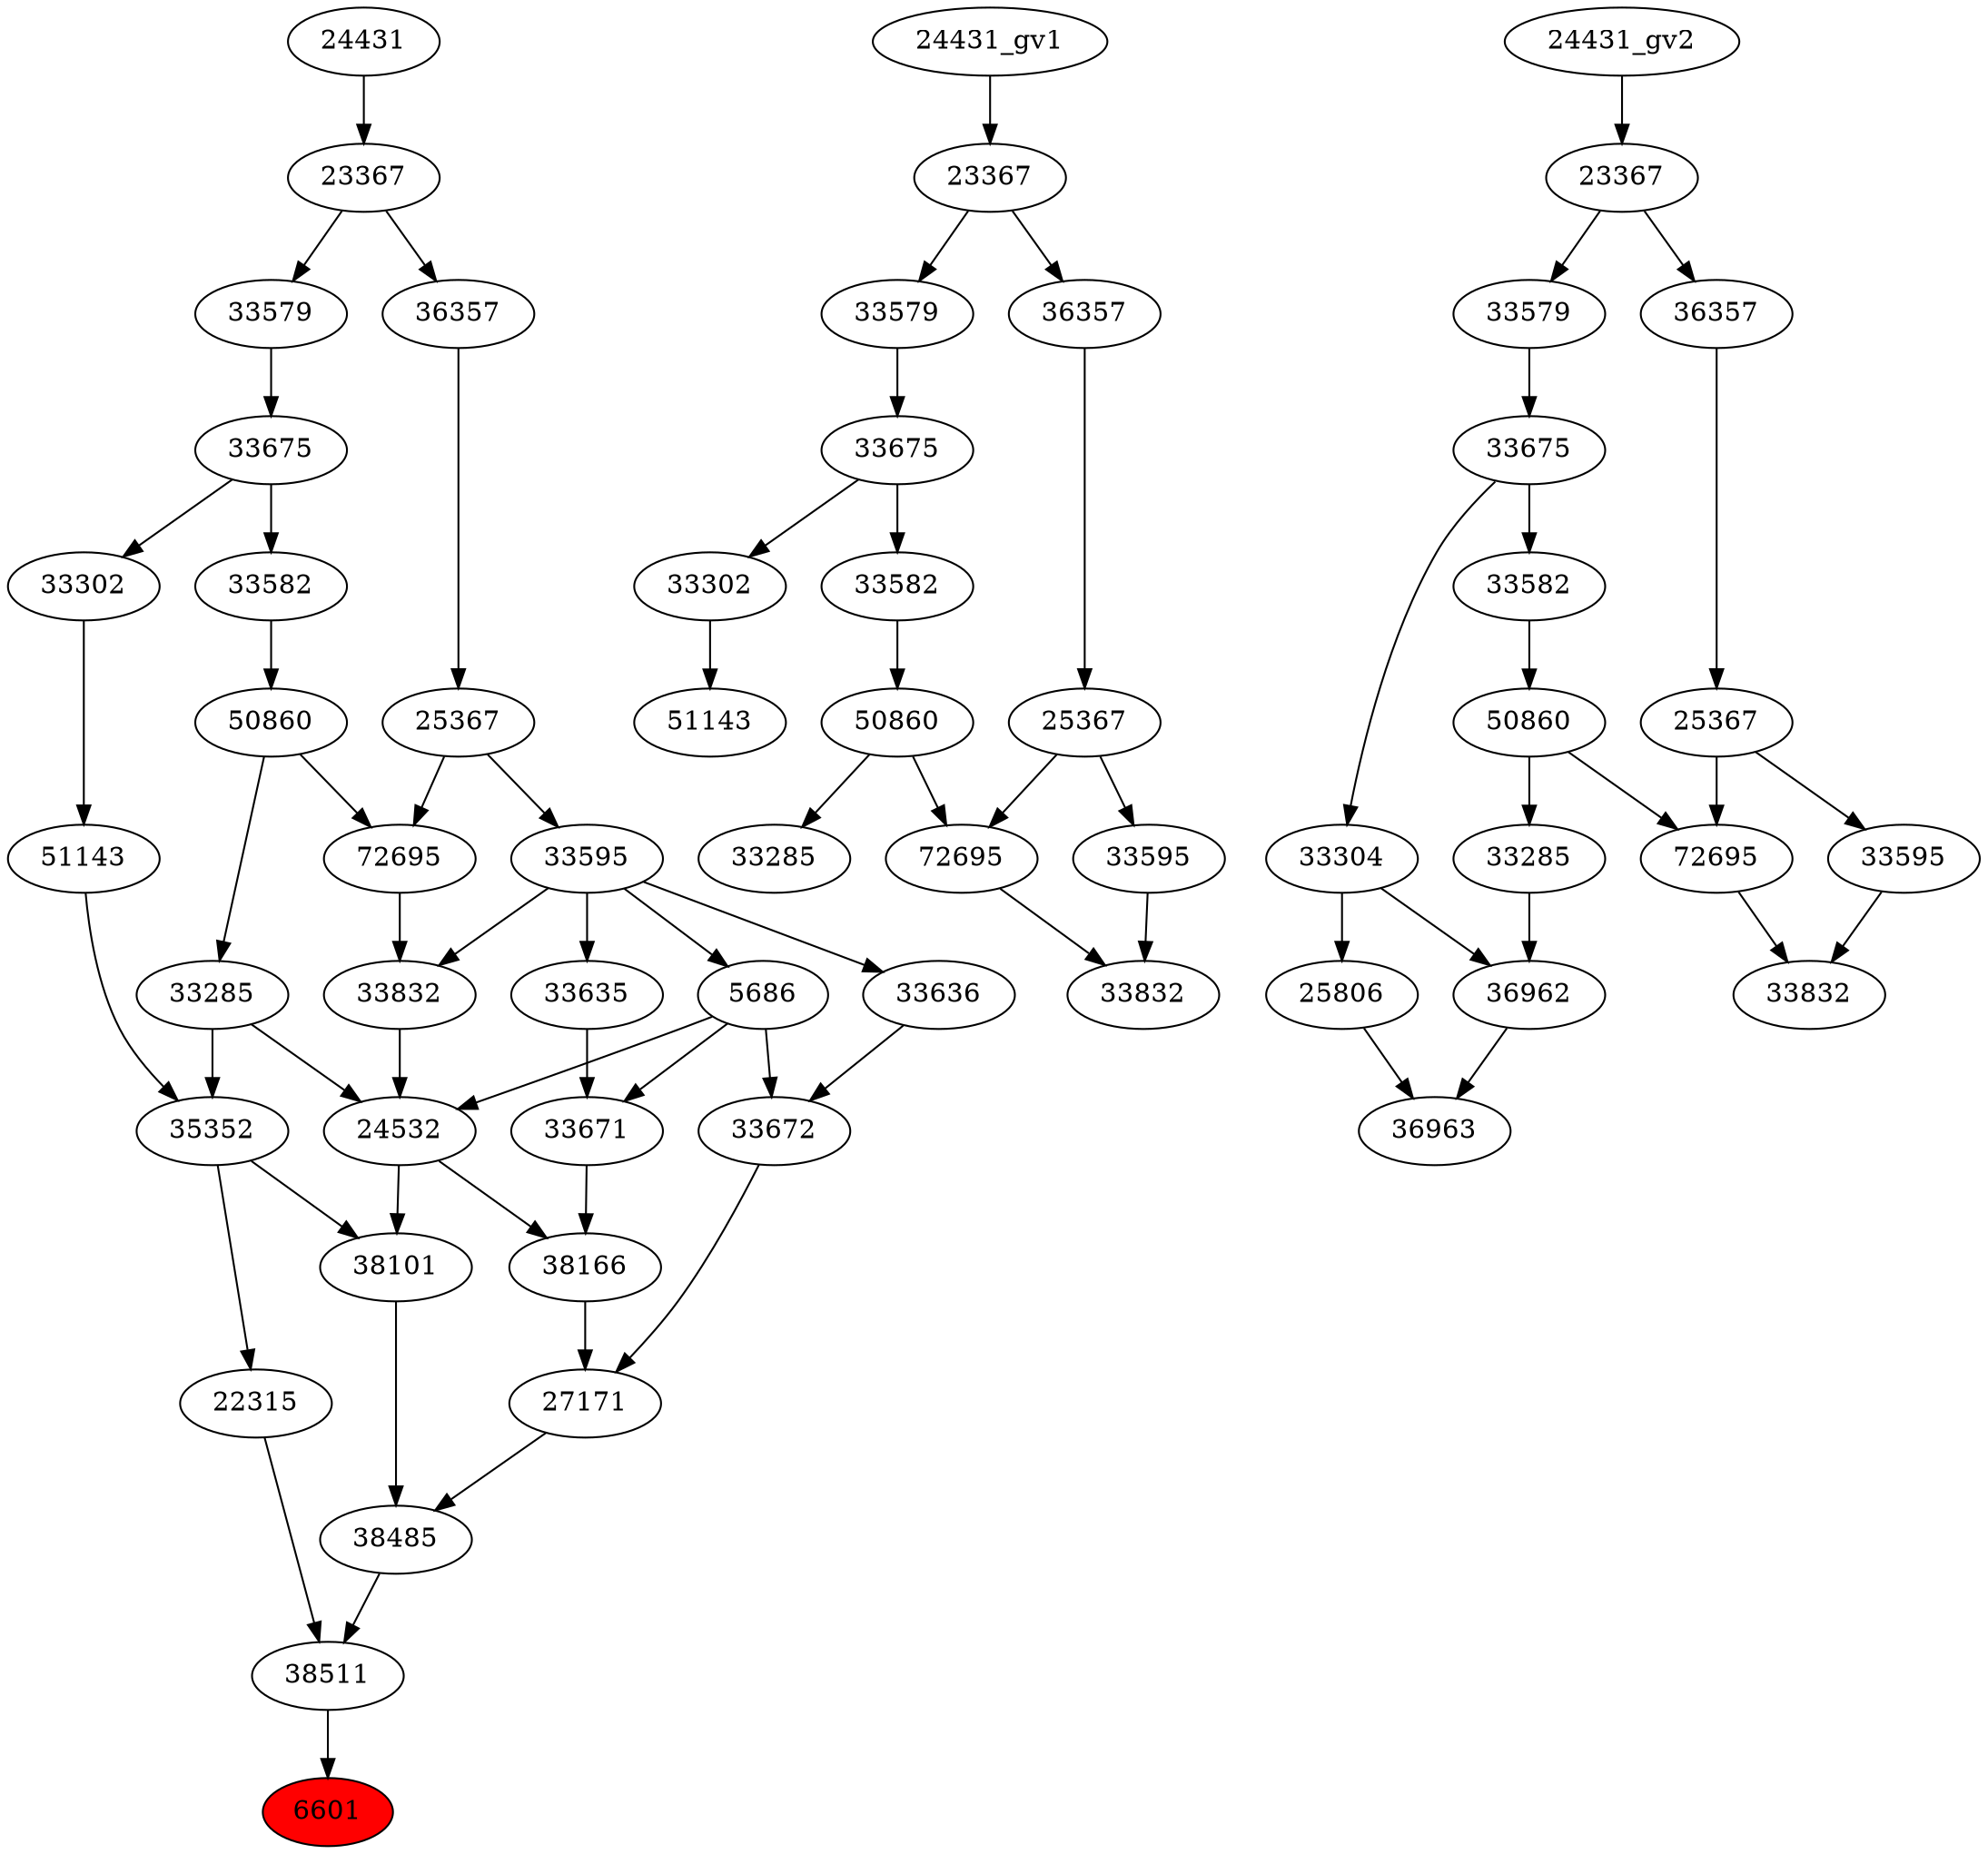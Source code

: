 strict digraph root {
	node [label="\N"];
	{
		node [fillcolor="",
			label="\N",
			style=""
		];
		6601		 [fillcolor=red,
			label=6601,
			style=filled];
		38511		 [label=38511];
		38511 -> 6601;
		22315		 [label=22315];
		22315 -> 38511;
		38485		 [label=38485];
		38485 -> 38511;
		35352		 [label=35352];
		35352 -> 22315;
		38101		 [label=38101];
		35352 -> 38101;
		27171		 [label=27171];
		27171 -> 38485;
		38101 -> 38485;
		33285		 [label=33285];
		33285 -> 35352;
		24532		 [label=24532];
		33285 -> 24532;
		51143		 [label=51143];
		51143 -> 35352;
		33672		 [label=33672];
		33672 -> 27171;
		38166		 [label=38166];
		38166 -> 27171;
		24532 -> 38101;
		24532 -> 38166;
		50860		 [label=50860];
		50860 -> 33285;
		72695		 [label=72695];
		50860 -> 72695;
		33302		 [label=33302];
		33302 -> 51143;
		33636		 [label=33636];
		33636 -> 33672;
		5686		 [label=5686];
		5686 -> 33672;
		5686 -> 24532;
		33671		 [label=33671];
		5686 -> 33671;
		33671 -> 38166;
		33832		 [label=33832];
		33832 -> 24532;
		33582		 [label=33582];
		33582 -> 50860;
		33675		 [label=33675];
		33675 -> 33302;
		33675 -> 33582;
		33595		 [label=33595];
		33595 -> 33636;
		33595 -> 5686;
		33595 -> 33832;
		33635		 [label=33635];
		33595 -> 33635;
		33635 -> 33671;
		72695 -> 33832;
		33579		 [label=33579];
		33579 -> 33675;
		25367		 [label=25367];
		25367 -> 33595;
		25367 -> 72695;
		23367		 [label=23367];
		23367 -> 33579;
		36357		 [label=36357];
		23367 -> 36357;
		36357 -> 25367;
		24431		 [label=24431];
		24431 -> 23367;
	}
	{
		node [label="\N"];
		"33285_gv1"		 [label=33285];
		"50860_gv1"		 [label=50860];
		"50860_gv1" -> "33285_gv1";
		"72695_gv1"		 [label=72695];
		"50860_gv1" -> "72695_gv1";
		"51143_gv1"		 [label=51143];
		"33302_gv1"		 [label=33302];
		"33302_gv1" -> "51143_gv1";
		"33582_gv1"		 [label=33582];
		"33582_gv1" -> "50860_gv1";
		"33675_gv1"		 [label=33675];
		"33675_gv1" -> "33302_gv1";
		"33675_gv1" -> "33582_gv1";
		"33832_gv1"		 [label=33832];
		"72695_gv1" -> "33832_gv1";
		"33595_gv1"		 [label=33595];
		"33595_gv1" -> "33832_gv1";
		"33579_gv1"		 [label=33579];
		"33579_gv1" -> "33675_gv1";
		"25367_gv1"		 [label=25367];
		"25367_gv1" -> "72695_gv1";
		"25367_gv1" -> "33595_gv1";
		"23367_gv1"		 [label=23367];
		"23367_gv1" -> "33579_gv1";
		"36357_gv1"		 [label=36357];
		"23367_gv1" -> "36357_gv1";
		"36357_gv1" -> "25367_gv1";
		"24431_gv1" -> "23367_gv1";
	}
	{
		node [label="\N"];
		36963		 [label=36963];
		36962		 [label=36962];
		36962 -> 36963;
		25806		 [label=25806];
		25806 -> 36963;
		"33285_gv2"		 [label=33285];
		"33285_gv2" -> 36962;
		33304		 [label=33304];
		33304 -> 36962;
		33304 -> 25806;
		"50860_gv2"		 [label=50860];
		"50860_gv2" -> "33285_gv2";
		"72695_gv2"		 [label=72695];
		"50860_gv2" -> "72695_gv2";
		"33675_gv2"		 [label=33675];
		"33675_gv2" -> 33304;
		"33582_gv2"		 [label=33582];
		"33675_gv2" -> "33582_gv2";
		"33582_gv2" -> "50860_gv2";
		"33579_gv2"		 [label=33579];
		"33579_gv2" -> "33675_gv2";
		"33832_gv2"		 [label=33832];
		"72695_gv2" -> "33832_gv2";
		"33595_gv2"		 [label=33595];
		"33595_gv2" -> "33832_gv2";
		"25367_gv2"		 [label=25367];
		"25367_gv2" -> "72695_gv2";
		"25367_gv2" -> "33595_gv2";
		"23367_gv2"		 [label=23367];
		"23367_gv2" -> "33579_gv2";
		"36357_gv2"		 [label=36357];
		"23367_gv2" -> "36357_gv2";
		"36357_gv2" -> "25367_gv2";
		"24431_gv2" -> "23367_gv2";
	}
}
